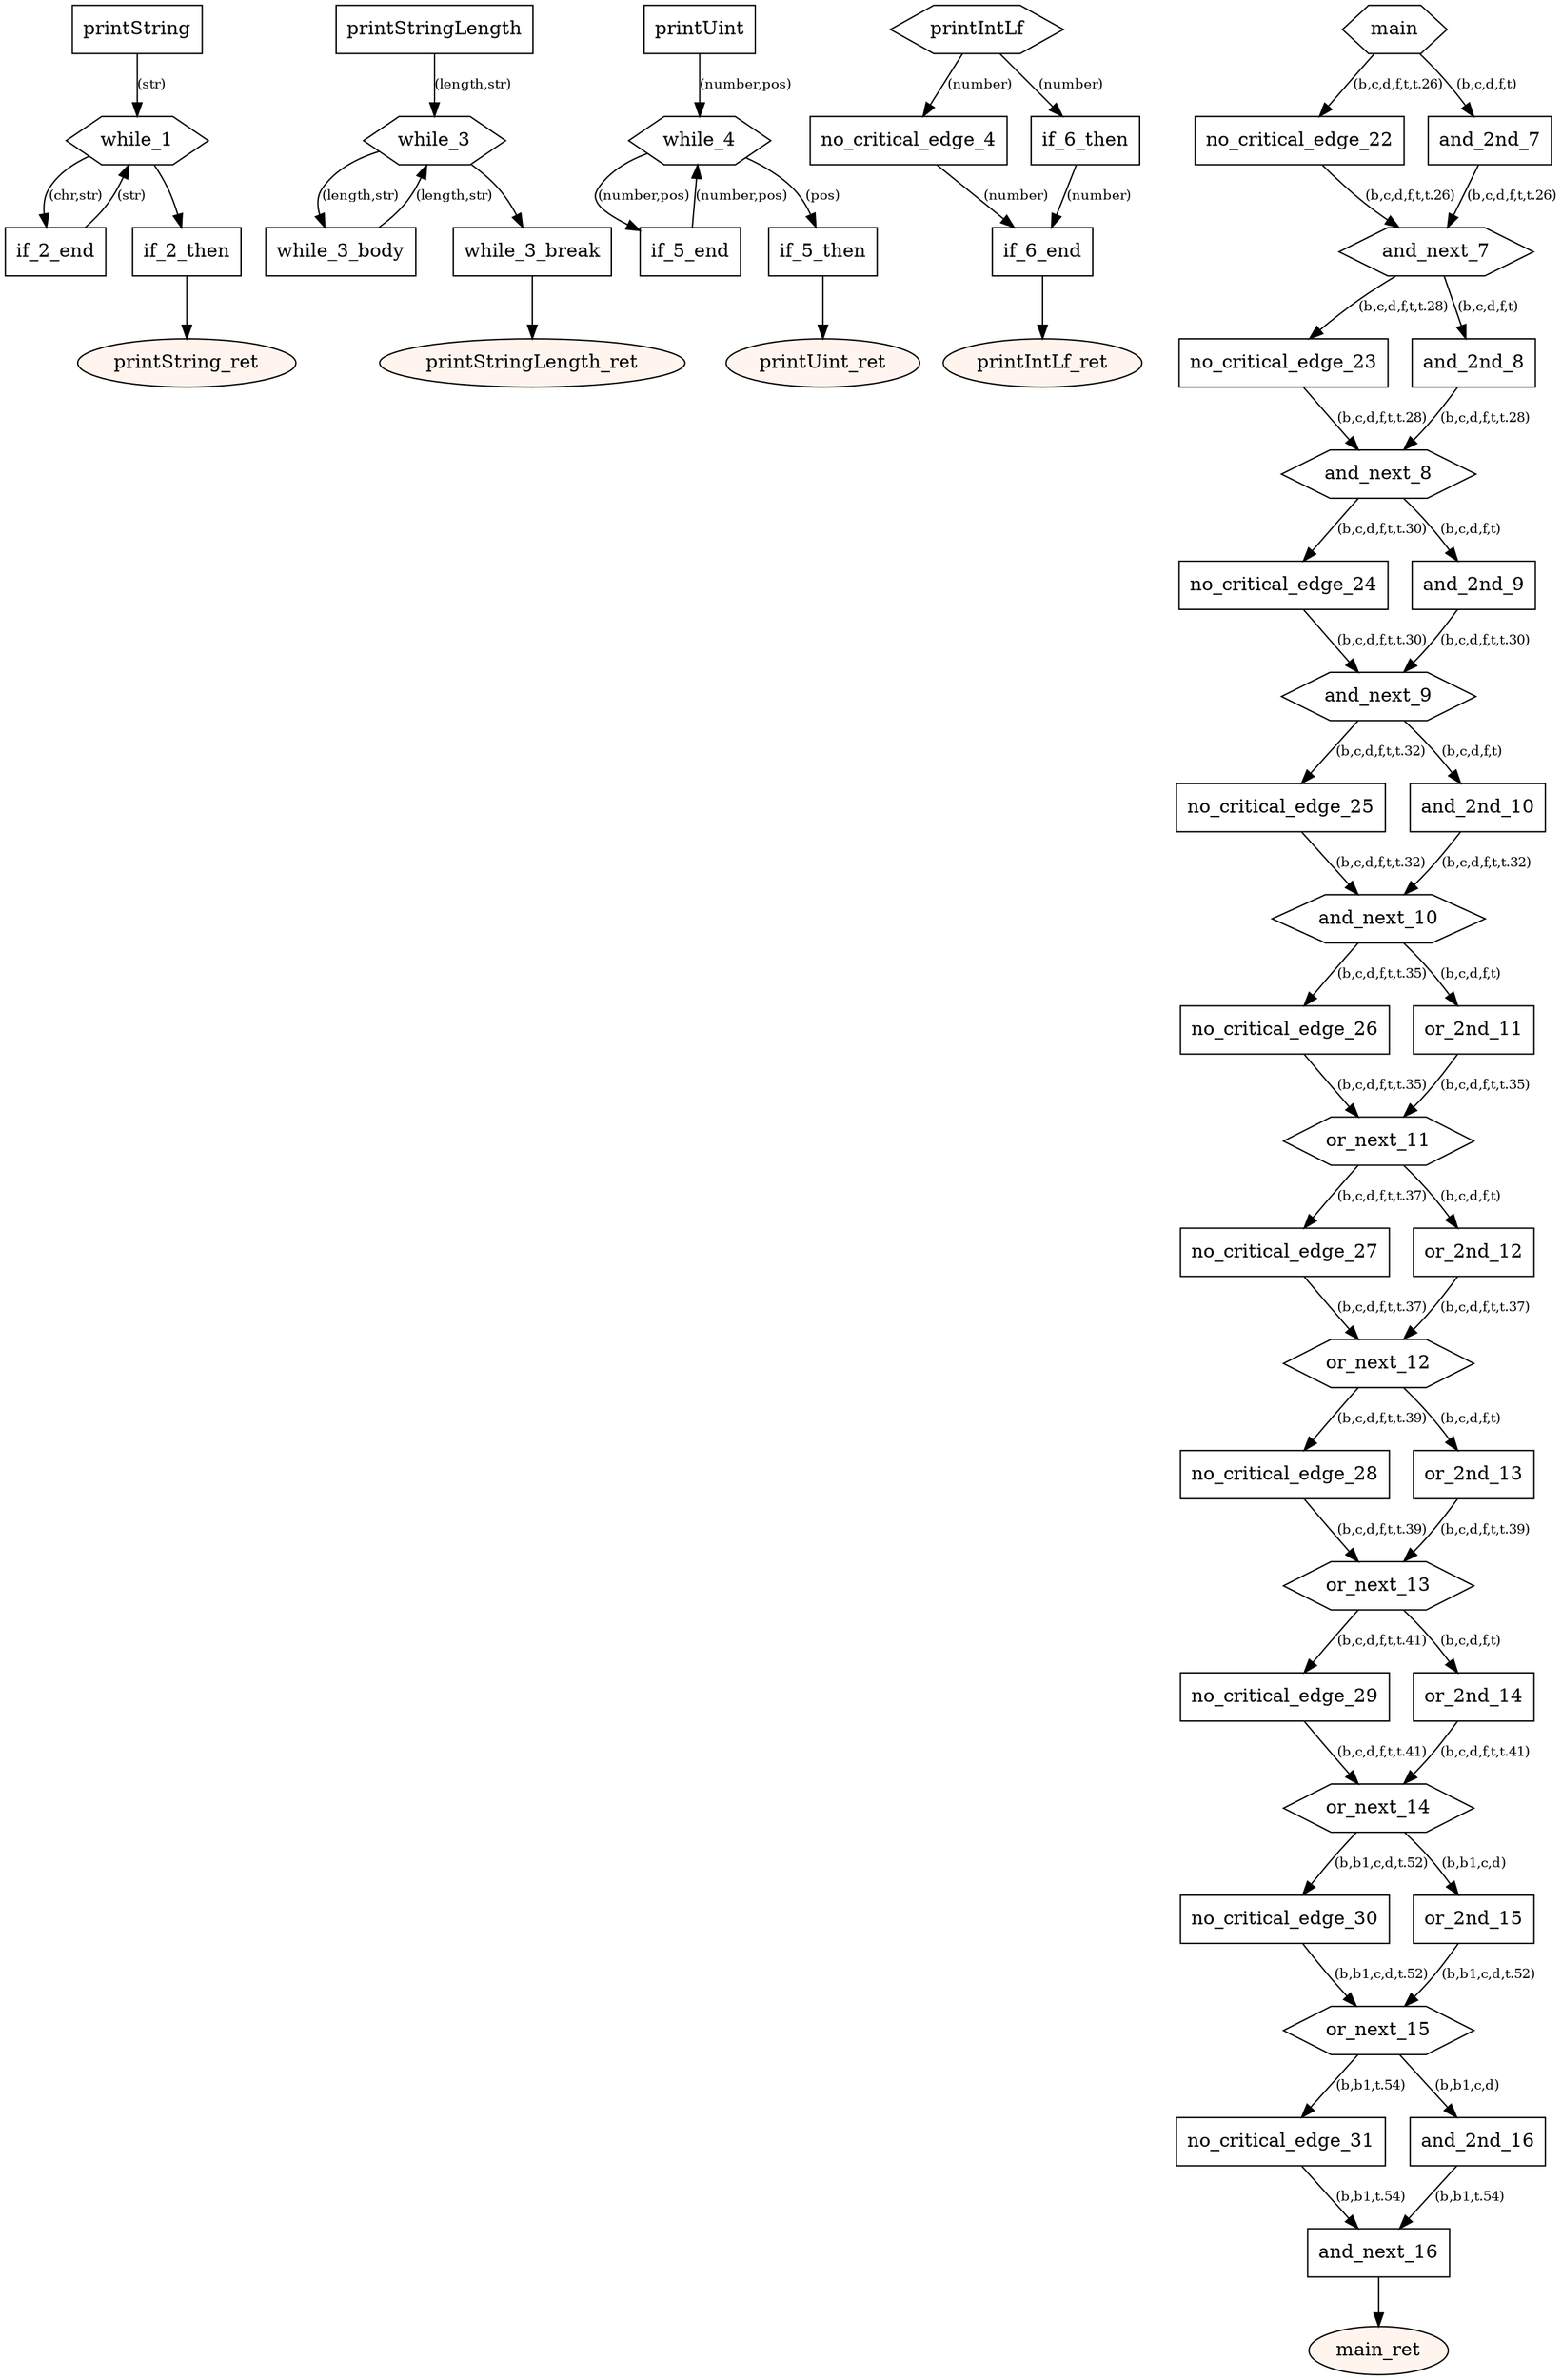 digraph program {
	edge[fontsize="10pt"];
	subgraph fn_printString {
		BasicBlock_0_printString [label="printString",shape=box];
		BasicBlock_0_printString -> BasicBlock_0_while_1 [label="(str)"];
		BasicBlock_0_if_2_end [label="if_2_end",shape=box];
		BasicBlock_0_if_2_end -> BasicBlock_0_while_1 [label="(str)"];
		BasicBlock_0_while_1 [label="while_1",shape=hexagon];
		BasicBlock_0_while_1 -> BasicBlock_0_if_2_end [label="(chr,str)"];
		BasicBlock_0_while_1 -> BasicBlock_0_if_2_then;
		BasicBlock_0_if_2_then [label="if_2_then",shape=box];
		BasicBlock_0_if_2_then -> BasicBlock_0_printString_ret;
		BasicBlock_0_printString_ret [label="printString_ret",shape=oval,style=filled,fillcolor="#fff5ee"];
	}
	subgraph fn_printStringLength {
		BasicBlock_1_printStringLength [label="printStringLength",shape=box];
		BasicBlock_1_printStringLength -> BasicBlock_1_while_3 [label="(length,str)"];
		BasicBlock_1_while_3_body [label="while_3_body",shape=box];
		BasicBlock_1_while_3_body -> BasicBlock_1_while_3 [label="(length,str)"];
		BasicBlock_1_while_3 [label="while_3",shape=hexagon];
		BasicBlock_1_while_3 -> BasicBlock_1_while_3_break;
		BasicBlock_1_while_3 -> BasicBlock_1_while_3_body [label="(length,str)"];
		BasicBlock_1_while_3_break [label="while_3_break",shape=box];
		BasicBlock_1_while_3_break -> BasicBlock_1_printStringLength_ret;
		BasicBlock_1_printStringLength_ret [label="printStringLength_ret",shape=oval,style=filled,fillcolor="#fff5ee"];
	}
	subgraph fn_printUint {
		BasicBlock_2_printUint [label="printUint",shape=box];
		BasicBlock_2_printUint -> BasicBlock_2_while_4 [label="(number,pos)"];
		BasicBlock_2_if_5_end [label="if_5_end",shape=box];
		BasicBlock_2_if_5_end -> BasicBlock_2_while_4 [label="(number,pos)"];
		BasicBlock_2_while_4 [label="while_4",shape=hexagon];
		BasicBlock_2_while_4 -> BasicBlock_2_if_5_end [label="(number,pos)"];
		BasicBlock_2_while_4 -> BasicBlock_2_if_5_then [label="(pos)"];
		BasicBlock_2_if_5_then [label="if_5_then",shape=box];
		BasicBlock_2_if_5_then -> BasicBlock_2_printUint_ret;
		BasicBlock_2_printUint_ret [label="printUint_ret",shape=oval,style=filled,fillcolor="#fff5ee"];
	}
	subgraph fn_printIntLf {
		BasicBlock_3_printIntLf [label="printIntLf",shape=hexagon];
		BasicBlock_3_printIntLf -> BasicBlock_3_no_critical_edge_4 [label="(number)"];
		BasicBlock_3_printIntLf -> BasicBlock_3_if_6_then [label="(number)"];
		BasicBlock_3_no_critical_edge_4 [label="no_critical_edge_4",shape=box];
		BasicBlock_3_no_critical_edge_4 -> BasicBlock_3_if_6_end [label="(number)"];
		BasicBlock_3_if_6_then [label="if_6_then",shape=box];
		BasicBlock_3_if_6_then -> BasicBlock_3_if_6_end [label="(number)"];
		BasicBlock_3_if_6_end [label="if_6_end",shape=box];
		BasicBlock_3_if_6_end -> BasicBlock_3_printIntLf_ret;
		BasicBlock_3_printIntLf_ret [label="printIntLf_ret",shape=oval,style=filled,fillcolor="#fff5ee"];
	}
	subgraph fn_main {
		BasicBlock_4_main [label="main",shape=hexagon];
		BasicBlock_4_main -> BasicBlock_4_no_critical_edge_22 [label="(b,c,d,f,t,t.26)"];
		BasicBlock_4_main -> BasicBlock_4_and_2nd_7 [label="(b,c,d,f,t)"];
		BasicBlock_4_no_critical_edge_22 [label="no_critical_edge_22",shape=box];
		BasicBlock_4_no_critical_edge_22 -> BasicBlock_4_and_next_7 [label="(b,c,d,f,t,t.26)"];
		BasicBlock_4_and_2nd_7 [label="and_2nd_7",shape=box];
		BasicBlock_4_and_2nd_7 -> BasicBlock_4_and_next_7 [label="(b,c,d,f,t,t.26)"];
		BasicBlock_4_and_next_7 [label="and_next_7",shape=hexagon];
		BasicBlock_4_and_next_7 -> BasicBlock_4_no_critical_edge_23 [label="(b,c,d,f,t,t.28)"];
		BasicBlock_4_and_next_7 -> BasicBlock_4_and_2nd_8 [label="(b,c,d,f,t)"];
		BasicBlock_4_no_critical_edge_23 [label="no_critical_edge_23",shape=box];
		BasicBlock_4_no_critical_edge_23 -> BasicBlock_4_and_next_8 [label="(b,c,d,f,t,t.28)"];
		BasicBlock_4_and_2nd_8 [label="and_2nd_8",shape=box];
		BasicBlock_4_and_2nd_8 -> BasicBlock_4_and_next_8 [label="(b,c,d,f,t,t.28)"];
		BasicBlock_4_and_next_8 [label="and_next_8",shape=hexagon];
		BasicBlock_4_and_next_8 -> BasicBlock_4_no_critical_edge_24 [label="(b,c,d,f,t,t.30)"];
		BasicBlock_4_and_next_8 -> BasicBlock_4_and_2nd_9 [label="(b,c,d,f,t)"];
		BasicBlock_4_no_critical_edge_24 [label="no_critical_edge_24",shape=box];
		BasicBlock_4_no_critical_edge_24 -> BasicBlock_4_and_next_9 [label="(b,c,d,f,t,t.30)"];
		BasicBlock_4_and_2nd_9 [label="and_2nd_9",shape=box];
		BasicBlock_4_and_2nd_9 -> BasicBlock_4_and_next_9 [label="(b,c,d,f,t,t.30)"];
		BasicBlock_4_and_next_9 [label="and_next_9",shape=hexagon];
		BasicBlock_4_and_next_9 -> BasicBlock_4_no_critical_edge_25 [label="(b,c,d,f,t,t.32)"];
		BasicBlock_4_and_next_9 -> BasicBlock_4_and_2nd_10 [label="(b,c,d,f,t)"];
		BasicBlock_4_no_critical_edge_25 [label="no_critical_edge_25",shape=box];
		BasicBlock_4_no_critical_edge_25 -> BasicBlock_4_and_next_10 [label="(b,c,d,f,t,t.32)"];
		BasicBlock_4_and_2nd_10 [label="and_2nd_10",shape=box];
		BasicBlock_4_and_2nd_10 -> BasicBlock_4_and_next_10 [label="(b,c,d,f,t,t.32)"];
		BasicBlock_4_and_next_10 [label="and_next_10",shape=hexagon];
		BasicBlock_4_and_next_10 -> BasicBlock_4_no_critical_edge_26 [label="(b,c,d,f,t,t.35)"];
		BasicBlock_4_and_next_10 -> BasicBlock_4_or_2nd_11 [label="(b,c,d,f,t)"];
		BasicBlock_4_no_critical_edge_26 [label="no_critical_edge_26",shape=box];
		BasicBlock_4_no_critical_edge_26 -> BasicBlock_4_or_next_11 [label="(b,c,d,f,t,t.35)"];
		BasicBlock_4_or_2nd_11 [label="or_2nd_11",shape=box];
		BasicBlock_4_or_2nd_11 -> BasicBlock_4_or_next_11 [label="(b,c,d,f,t,t.35)"];
		BasicBlock_4_or_next_11 [label="or_next_11",shape=hexagon];
		BasicBlock_4_or_next_11 -> BasicBlock_4_no_critical_edge_27 [label="(b,c,d,f,t,t.37)"];
		BasicBlock_4_or_next_11 -> BasicBlock_4_or_2nd_12 [label="(b,c,d,f,t)"];
		BasicBlock_4_no_critical_edge_27 [label="no_critical_edge_27",shape=box];
		BasicBlock_4_no_critical_edge_27 -> BasicBlock_4_or_next_12 [label="(b,c,d,f,t,t.37)"];
		BasicBlock_4_or_2nd_12 [label="or_2nd_12",shape=box];
		BasicBlock_4_or_2nd_12 -> BasicBlock_4_or_next_12 [label="(b,c,d,f,t,t.37)"];
		BasicBlock_4_or_next_12 [label="or_next_12",shape=hexagon];
		BasicBlock_4_or_next_12 -> BasicBlock_4_no_critical_edge_28 [label="(b,c,d,f,t,t.39)"];
		BasicBlock_4_or_next_12 -> BasicBlock_4_or_2nd_13 [label="(b,c,d,f,t)"];
		BasicBlock_4_no_critical_edge_28 [label="no_critical_edge_28",shape=box];
		BasicBlock_4_no_critical_edge_28 -> BasicBlock_4_or_next_13 [label="(b,c,d,f,t,t.39)"];
		BasicBlock_4_or_2nd_13 [label="or_2nd_13",shape=box];
		BasicBlock_4_or_2nd_13 -> BasicBlock_4_or_next_13 [label="(b,c,d,f,t,t.39)"];
		BasicBlock_4_or_next_13 [label="or_next_13",shape=hexagon];
		BasicBlock_4_or_next_13 -> BasicBlock_4_no_critical_edge_29 [label="(b,c,d,f,t,t.41)"];
		BasicBlock_4_or_next_13 -> BasicBlock_4_or_2nd_14 [label="(b,c,d,f,t)"];
		BasicBlock_4_no_critical_edge_29 [label="no_critical_edge_29",shape=box];
		BasicBlock_4_no_critical_edge_29 -> BasicBlock_4_or_next_14 [label="(b,c,d,f,t,t.41)"];
		BasicBlock_4_or_2nd_14 [label="or_2nd_14",shape=box];
		BasicBlock_4_or_2nd_14 -> BasicBlock_4_or_next_14 [label="(b,c,d,f,t,t.41)"];
		BasicBlock_4_or_next_14 [label="or_next_14",shape=hexagon];
		BasicBlock_4_or_next_14 -> BasicBlock_4_no_critical_edge_30 [label="(b,b1,c,d,t.52)"];
		BasicBlock_4_or_next_14 -> BasicBlock_4_or_2nd_15 [label="(b,b1,c,d)"];
		BasicBlock_4_no_critical_edge_30 [label="no_critical_edge_30",shape=box];
		BasicBlock_4_no_critical_edge_30 -> BasicBlock_4_or_next_15 [label="(b,b1,c,d,t.52)"];
		BasicBlock_4_or_2nd_15 [label="or_2nd_15",shape=box];
		BasicBlock_4_or_2nd_15 -> BasicBlock_4_or_next_15 [label="(b,b1,c,d,t.52)"];
		BasicBlock_4_or_next_15 [label="or_next_15",shape=hexagon];
		BasicBlock_4_or_next_15 -> BasicBlock_4_no_critical_edge_31 [label="(b,b1,t.54)"];
		BasicBlock_4_or_next_15 -> BasicBlock_4_and_2nd_16 [label="(b,b1,c,d)"];
		BasicBlock_4_no_critical_edge_31 [label="no_critical_edge_31",shape=box];
		BasicBlock_4_no_critical_edge_31 -> BasicBlock_4_and_next_16 [label="(b,b1,t.54)"];
		BasicBlock_4_and_2nd_16 [label="and_2nd_16",shape=box];
		BasicBlock_4_and_2nd_16 -> BasicBlock_4_and_next_16 [label="(b,b1,t.54)"];
		BasicBlock_4_and_next_16 [label="and_next_16",shape=box];
		BasicBlock_4_and_next_16 -> BasicBlock_4_main_ret;
		BasicBlock_4_main_ret [label="main_ret",shape=oval,style=filled,fillcolor="#fff5ee"];
	}
}
